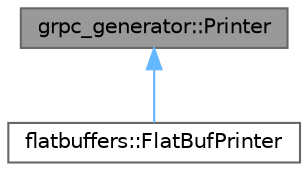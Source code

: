 digraph "grpc_generator::Printer"
{
 // LATEX_PDF_SIZE
  bgcolor="transparent";
  edge [fontname=Helvetica,fontsize=10,labelfontname=Helvetica,labelfontsize=10];
  node [fontname=Helvetica,fontsize=10,shape=box,height=0.2,width=0.4];
  Node1 [id="Node000001",label="grpc_generator::Printer",height=0.2,width=0.4,color="gray40", fillcolor="grey60", style="filled", fontcolor="black",tooltip=" "];
  Node1 -> Node2 [id="edge2_Node000001_Node000002",dir="back",color="steelblue1",style="solid",tooltip=" "];
  Node2 [id="Node000002",label="flatbuffers::FlatBufPrinter",height=0.2,width=0.4,color="gray40", fillcolor="white", style="filled",URL="$classflatbuffers_1_1FlatBufPrinter.html",tooltip=" "];
}
